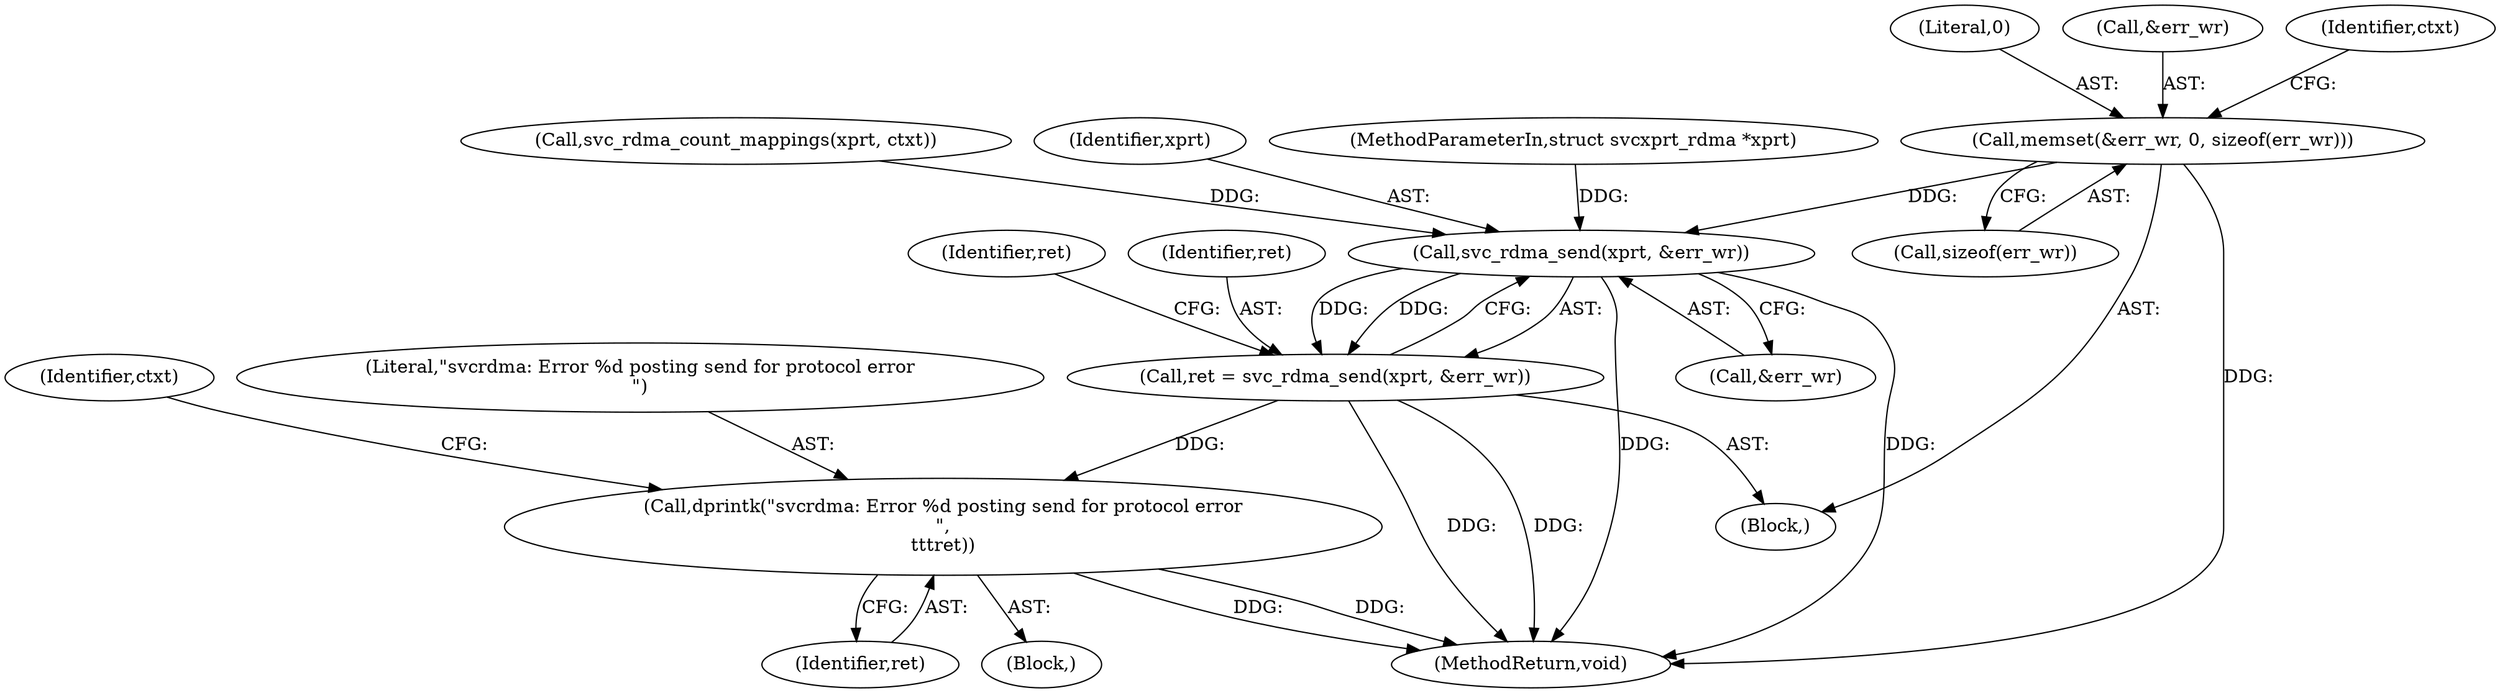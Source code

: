 digraph "1_linux_c70422f760c120480fee4de6c38804c72aa26bc1_39@API" {
"1000239" [label="(Call,memset(&err_wr, 0, sizeof(err_wr)))"];
"1000284" [label="(Call,svc_rdma_send(xprt, &err_wr))"];
"1000282" [label="(Call,ret = svc_rdma_send(xprt, &err_wr))"];
"1000291" [label="(Call,dprintk(\"svcrdma: Error %d posting send for protocol error\n\",\n\t\t\tret))"];
"1000242" [label="(Literal,0)"];
"1000108" [label="(Block,)"];
"1000289" [label="(Identifier,ret)"];
"1000240" [label="(Call,&err_wr)"];
"1000236" [label="(Call,svc_rdma_count_mappings(xprt, ctxt))"];
"1000291" [label="(Call,dprintk(\"svcrdma: Error %d posting send for protocol error\n\",\n\t\t\tret))"];
"1000283" [label="(Identifier,ret)"];
"1000292" [label="(Literal,\"svcrdma: Error %d posting send for protocol error\n\")"];
"1000239" [label="(Call,memset(&err_wr, 0, sizeof(err_wr)))"];
"1000295" [label="(Identifier,ctxt)"];
"1000284" [label="(Call,svc_rdma_send(xprt, &err_wr))"];
"1000282" [label="(Call,ret = svc_rdma_send(xprt, &err_wr))"];
"1000293" [label="(Identifier,ret)"];
"1000285" [label="(Identifier,xprt)"];
"1000243" [label="(Call,sizeof(err_wr))"];
"1000286" [label="(Call,&err_wr)"];
"1000290" [label="(Block,)"];
"1000248" [label="(Identifier,ctxt)"];
"1000299" [label="(MethodReturn,void)"];
"1000105" [label="(MethodParameterIn,struct svcxprt_rdma *xprt)"];
"1000239" -> "1000108"  [label="AST: "];
"1000239" -> "1000243"  [label="CFG: "];
"1000240" -> "1000239"  [label="AST: "];
"1000242" -> "1000239"  [label="AST: "];
"1000243" -> "1000239"  [label="AST: "];
"1000248" -> "1000239"  [label="CFG: "];
"1000239" -> "1000299"  [label="DDG: "];
"1000239" -> "1000284"  [label="DDG: "];
"1000284" -> "1000282"  [label="AST: "];
"1000284" -> "1000286"  [label="CFG: "];
"1000285" -> "1000284"  [label="AST: "];
"1000286" -> "1000284"  [label="AST: "];
"1000282" -> "1000284"  [label="CFG: "];
"1000284" -> "1000299"  [label="DDG: "];
"1000284" -> "1000299"  [label="DDG: "];
"1000284" -> "1000282"  [label="DDG: "];
"1000284" -> "1000282"  [label="DDG: "];
"1000236" -> "1000284"  [label="DDG: "];
"1000105" -> "1000284"  [label="DDG: "];
"1000282" -> "1000108"  [label="AST: "];
"1000283" -> "1000282"  [label="AST: "];
"1000289" -> "1000282"  [label="CFG: "];
"1000282" -> "1000299"  [label="DDG: "];
"1000282" -> "1000299"  [label="DDG: "];
"1000282" -> "1000291"  [label="DDG: "];
"1000291" -> "1000290"  [label="AST: "];
"1000291" -> "1000293"  [label="CFG: "];
"1000292" -> "1000291"  [label="AST: "];
"1000293" -> "1000291"  [label="AST: "];
"1000295" -> "1000291"  [label="CFG: "];
"1000291" -> "1000299"  [label="DDG: "];
"1000291" -> "1000299"  [label="DDG: "];
}

